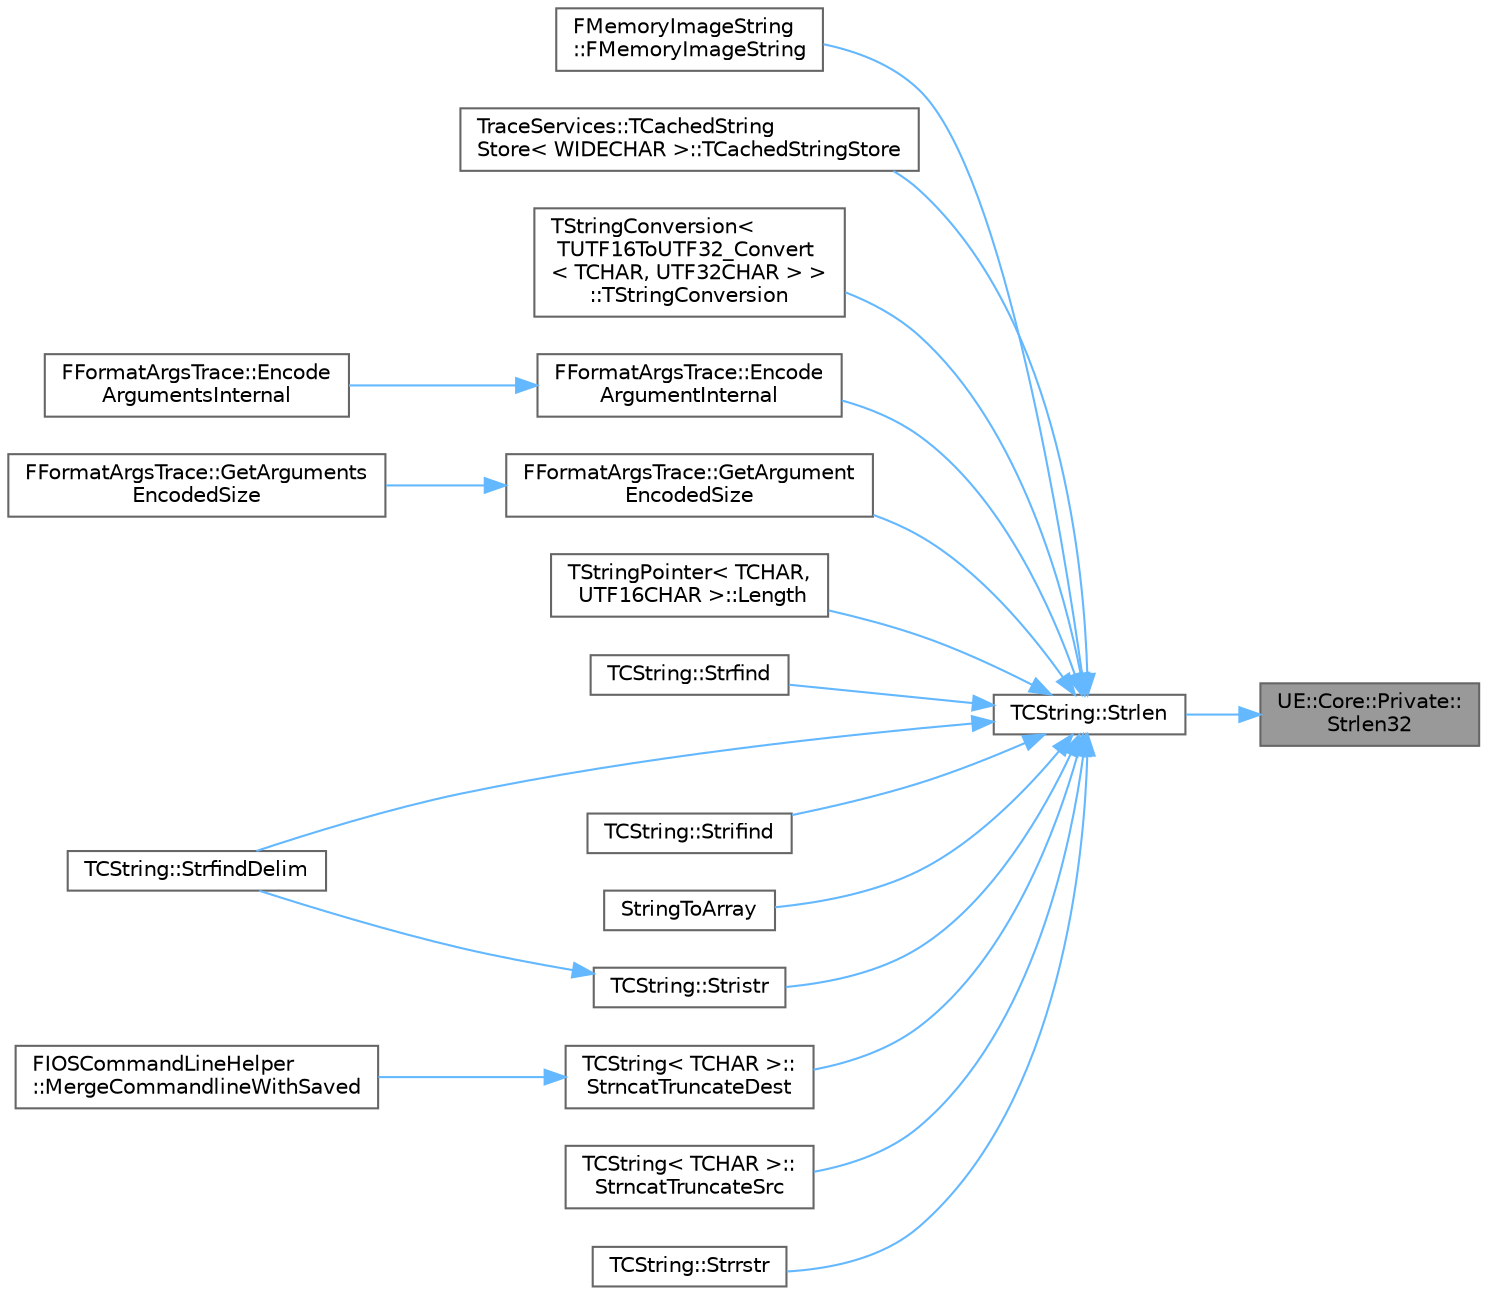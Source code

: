 digraph "UE::Core::Private::Strlen32"
{
 // INTERACTIVE_SVG=YES
 // LATEX_PDF_SIZE
  bgcolor="transparent";
  edge [fontname=Helvetica,fontsize=10,labelfontname=Helvetica,labelfontsize=10];
  node [fontname=Helvetica,fontsize=10,shape=box,height=0.2,width=0.4];
  rankdir="RL";
  Node1 [id="Node000001",label="UE::Core::Private::\lStrlen32",height=0.2,width=0.4,color="gray40", fillcolor="grey60", style="filled", fontcolor="black",tooltip=" "];
  Node1 -> Node2 [id="edge1_Node000001_Node000002",dir="back",color="steelblue1",style="solid",tooltip=" "];
  Node2 [id="Node000002",label="TCString::Strlen",height=0.2,width=0.4,color="grey40", fillcolor="white", style="filled",URL="$df/d74/structTCString.html#ae9cb6e4468e6e47bbe05f8b6f17aa9ce",tooltip="strlen wrapper"];
  Node2 -> Node3 [id="edge2_Node000002_Node000003",dir="back",color="steelblue1",style="solid",tooltip=" "];
  Node3 [id="Node000003",label="FMemoryImageString\l::FMemoryImageString",height=0.2,width=0.4,color="grey40", fillcolor="white", style="filled",URL="$d8/d80/classFMemoryImageString.html#a424ae21cea118ff293d589912ef06605",tooltip=" "];
  Node2 -> Node4 [id="edge3_Node000002_Node000004",dir="back",color="steelblue1",style="solid",tooltip=" "];
  Node4 [id="Node000004",label="TraceServices::TCachedString\lStore\< WIDECHAR \>::TCachedStringStore",height=0.2,width=0.4,color="grey40", fillcolor="white", style="filled",URL="$df/d5c/classTraceServices_1_1TCachedStringStore.html#a4f52bc7a3db630c5af782c82b340b27b",tooltip=" "];
  Node2 -> Node5 [id="edge4_Node000002_Node000005",dir="back",color="steelblue1",style="solid",tooltip=" "];
  Node5 [id="Node000005",label="TStringConversion\<\l TUTF16ToUTF32_Convert\l\< TCHAR, UTF32CHAR \> \>\l::TStringConversion",height=0.2,width=0.4,color="grey40", fillcolor="white", style="filled",URL="$d2/d56/classTStringConversion.html#ac2ee9b2135932272fab05b0c7f343613",tooltip=" "];
  Node2 -> Node6 [id="edge5_Node000002_Node000006",dir="back",color="steelblue1",style="solid",tooltip=" "];
  Node6 [id="Node000006",label="FFormatArgsTrace::Encode\lArgumentInternal",height=0.2,width=0.4,color="grey40", fillcolor="white", style="filled",URL="$db/d82/structFFormatArgsTrace.html#a859029f5c09947705051af113cf126fb",tooltip=" "];
  Node6 -> Node7 [id="edge6_Node000006_Node000007",dir="back",color="steelblue1",style="solid",tooltip=" "];
  Node7 [id="Node000007",label="FFormatArgsTrace::Encode\lArgumentsInternal",height=0.2,width=0.4,color="grey40", fillcolor="white", style="filled",URL="$db/d82/structFFormatArgsTrace.html#a7f217519e46ac851cea4232ccb3291cb",tooltip=" "];
  Node2 -> Node8 [id="edge7_Node000002_Node000008",dir="back",color="steelblue1",style="solid",tooltip=" "];
  Node8 [id="Node000008",label="FFormatArgsTrace::GetArgument\lEncodedSize",height=0.2,width=0.4,color="grey40", fillcolor="white", style="filled",URL="$db/d82/structFFormatArgsTrace.html#abe62cc1caa568bd83befdd42bf116746",tooltip=" "];
  Node8 -> Node9 [id="edge8_Node000008_Node000009",dir="back",color="steelblue1",style="solid",tooltip=" "];
  Node9 [id="Node000009",label="FFormatArgsTrace::GetArguments\lEncodedSize",height=0.2,width=0.4,color="grey40", fillcolor="white", style="filled",URL="$db/d82/structFFormatArgsTrace.html#a08783e48520cadd3966fea6e320289e4",tooltip=" "];
  Node2 -> Node10 [id="edge9_Node000002_Node000010",dir="back",color="steelblue1",style="solid",tooltip=" "];
  Node10 [id="Node000010",label="TStringPointer\< TCHAR,\l UTF16CHAR \>::Length",height=0.2,width=0.4,color="grey40", fillcolor="white", style="filled",URL="$d2/d20/classTStringPointer.html#ab7c9020f7eafcdf21bc0f1b27ee0d9ca",tooltip=" "];
  Node2 -> Node11 [id="edge10_Node000002_Node000011",dir="back",color="steelblue1",style="solid",tooltip=" "];
  Node11 [id="Node000011",label="TCString::Strfind",height=0.2,width=0.4,color="grey40", fillcolor="white", style="filled",URL="$df/d74/structTCString.html#a981b1d32bf46ab5e6d8015d874764f4c",tooltip="Find string in string, case sensitive, requires non-alphanumeric lead-in."];
  Node2 -> Node12 [id="edge11_Node000002_Node000012",dir="back",color="steelblue1",style="solid",tooltip=" "];
  Node12 [id="Node000012",label="TCString::StrfindDelim",height=0.2,width=0.4,color="grey40", fillcolor="white", style="filled",URL="$df/d74/structTCString.html#ae3b6592eae84487a34c1e7c2d80fa076",tooltip="Finds string in string, case insensitive, requires the string be surrounded by one the specified deli..."];
  Node2 -> Node13 [id="edge12_Node000002_Node000013",dir="back",color="steelblue1",style="solid",tooltip=" "];
  Node13 [id="Node000013",label="TCString::Strifind",height=0.2,width=0.4,color="grey40", fillcolor="white", style="filled",URL="$df/d74/structTCString.html#ab1529ae98f9004867a958854e4fcc5d4",tooltip="Find string in string, case insensitive, requires non-alphanumeric lead-in."];
  Node2 -> Node14 [id="edge13_Node000002_Node000014",dir="back",color="steelblue1",style="solid",tooltip=" "];
  Node14 [id="Node000014",label="StringToArray",height=0.2,width=0.4,color="grey40", fillcolor="white", style="filled",URL="$d3/ddf/StringConv_8h.html#ad505c540447cd03308bc7023ef05913a",tooltip=" "];
  Node2 -> Node15 [id="edge14_Node000002_Node000015",dir="back",color="steelblue1",style="solid",tooltip=" "];
  Node15 [id="Node000015",label="TCString::Stristr",height=0.2,width=0.4,color="grey40", fillcolor="white", style="filled",URL="$df/d74/structTCString.html#adf32d8cfe843dc163627bc2aec2542af",tooltip="Finds string in string, case insensitive."];
  Node15 -> Node12 [id="edge15_Node000015_Node000012",dir="back",color="steelblue1",style="solid",tooltip=" "];
  Node2 -> Node16 [id="edge16_Node000002_Node000016",dir="back",color="steelblue1",style="solid",tooltip=" "];
  Node16 [id="Node000016",label="TCString\< TCHAR \>::\lStrncatTruncateDest",height=0.2,width=0.4,color="grey40", fillcolor="white", style="filled",URL="$df/d74/structTCString.html#a498a3c2b1724d5110faa35e41add2adf",tooltip=" "];
  Node16 -> Node17 [id="edge17_Node000016_Node000017",dir="back",color="steelblue1",style="solid",tooltip=" "];
  Node17 [id="Node000017",label="FIOSCommandLineHelper\l::MergeCommandlineWithSaved",height=0.2,width=0.4,color="grey40", fillcolor="white", style="filled",URL="$df/d5f/classFIOSCommandLineHelper.html#a44e1c1913bccdd25740934a79f22b4e5",tooltip="Merge the given commandline with GSavedCommandLinePortion, which may start with ?"];
  Node2 -> Node18 [id="edge18_Node000002_Node000018",dir="back",color="steelblue1",style="solid",tooltip=" "];
  Node18 [id="Node000018",label="TCString\< TCHAR \>::\lStrncatTruncateSrc",height=0.2,width=0.4,color="grey40", fillcolor="white", style="filled",URL="$df/d74/structTCString.html#add28133e925e1955163f2dccc8071e61",tooltip=" "];
  Node2 -> Node19 [id="edge19_Node000002_Node000019",dir="back",color="steelblue1",style="solid",tooltip=" "];
  Node19 [id="Node000019",label="TCString::Strrstr",height=0.2,width=0.4,color="grey40", fillcolor="white", style="filled",URL="$df/d74/structTCString.html#ab9fa823084f16f1e09d594330c12f8f0",tooltip=" "];
}
